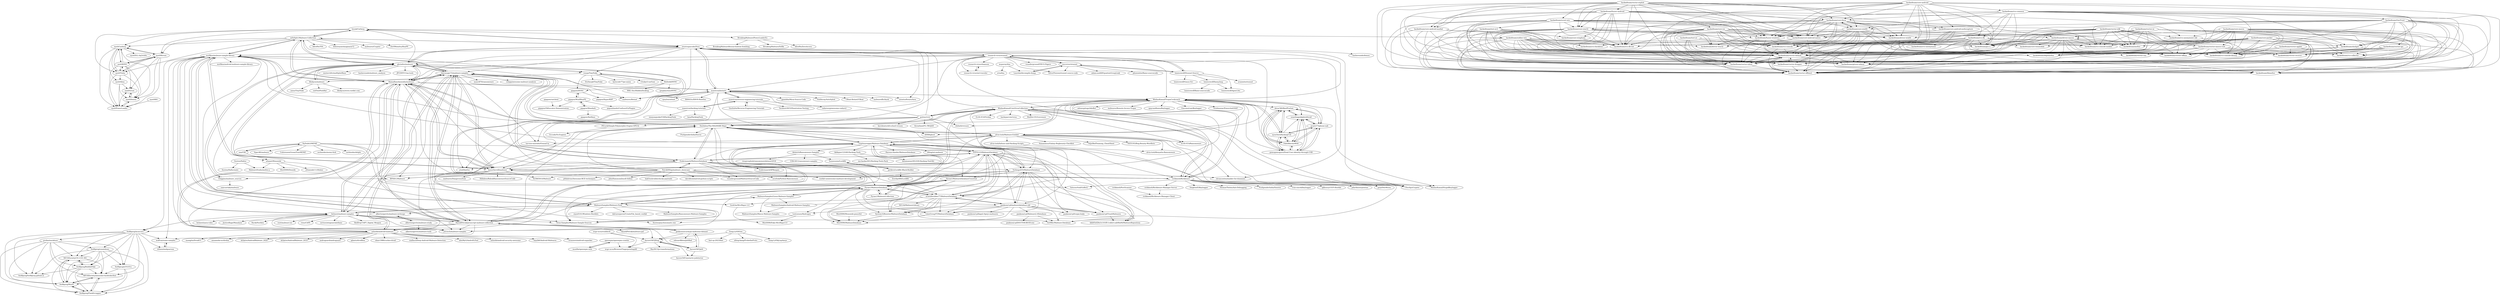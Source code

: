 digraph G {
"hryuk/Carberp" -> "BreakingMalware/PowerLoaderEx"
"hryuk/Carberp" -> "nyx0/Carberp"
"hryuk/Carberp" -> "nyx0/Rovnix"
"hryuk/Carberp" -> "hackedteam/soldier-win"
"hryuk/Carberp" -> "nyx0/Tinba"
"hryuk/Carberp" -> "m0n0ph1/Malware-Collection"
"hryuk/Carberp" -> "zeustrojancode/Zeus"
"micrictor/stuxnet" -> "research-virus/stuxnet"
"micrictor/stuxnet" -> "loneicewolf/Stuxnet-Source"
"micrictor/stuxnet" -> "SilverPoision/stuxnet-source-code"
"micrictor/stuxnet" -> "Laurelai/decompile-dump"
"micrictor/stuxnet" -> "phoenixlzx/flame-sourcecode"
"micrictor/stuxnet" -> "adamcaudill/EquationGroupLeak" ["e"=1]
"zeustrojancode/Zeus" -> "maestron/botnets"
"zeustrojancode/Zeus" -> "hryuk/Carberp"
"zeustrojancode/Zeus" -> "gbrindisi/malware"
"zeustrojancode/Zeus" -> "rossja/TinyNuke"
"zeustrojancode/Zeus" -> "MinhasKamal/TrojanCockroach"
"zeustrojancode/Zeus" -> "malwares/Botnet" ["e"=1]
"zeustrojancode/Zeus" -> "m0n0ph1/Malware-Collection"
"zeustrojancode/Zeus" -> "sweetsoftware/Ares" ["e"=1]
"zeustrojancode/Zeus" -> "research-virus/stuxnet"
"zeustrojancode/Zeus" -> "tarcisio-marinho/GonnaCry" ["e"=1]
"zeustrojancode/Zeus" -> "fabrimagic72/malware-samples"
"zeustrojancode/Zeus" -> "RamadhanAmizudin/malware"
"zeustrojancode/Zeus" -> "hasherezade/demos" ["e"=1]
"zeustrojancode/Zeus" -> "mstfknn/malware-sample-library"
"zeustrojancode/Zeus" -> "CSec0ps/Crypter" ["e"=1]
"maestron/botnets" -> "malwares/Botnet" ["e"=1]
"maestron/botnets" -> "sweetsoftware/Ares" ["e"=1]
"maestron/botnets" -> "UBoat-Botnet/UBoat" ["e"=1]
"maestron/botnets" -> "zeustrojancode/Zeus"
"maestron/botnets" -> "malwaredllc/byob" ["e"=1]
"maestron/botnets" -> "fabrimagic72/malware-samples"
"maestron/botnets" -> "maestron/reverse-engineering-tutorials"
"maestron/botnets" -> "epsylon/ufonet" ["e"=1]
"maestron/botnets" -> "AHXR/ghost" ["e"=1]
"maestron/botnets" -> "R00tS3c/DDOS-RootSec" ["e"=1]
"maestron/botnets" -> "ytisf/theZoo" ["e"=1]
"maestron/botnets" -> "SaturnsVoid/GoBot2" ["e"=1]
"maestron/botnets" -> "jgamblin/Mirai-Source-Code" ["e"=1]
"maestron/botnets" -> "MinhasKamal/TrojanCockroach"
"maestron/botnets" -> "NullArray/AutoSploit" ["e"=1]
"Endermanch/MalwareDatabase" -> "Da2dalus/The-MALWARE-Repo"
"Endermanch/MalwareDatabase" -> "NTFS123/MalwareDatabase"
"Endermanch/MalwareDatabase" -> "RamadhanAmizudin/malware"
"Endermanch/MalwareDatabase" -> "fabrimagic72/malware-samples"
"Endermanch/MalwareDatabase" -> "Endermanch/XPKeygen" ["e"=1]
"Endermanch/MalwareDatabase" -> "vxunderground/MalwareSourceCode" ["e"=1]
"Endermanch/MalwareDatabase" -> "RPISEC/Malware" ["e"=1]
"Endermanch/MalwareDatabase" -> "ytisf/theZoo" ["e"=1]
"Endermanch/MalwareDatabase" -> "PatrikH0lop/malware_showcase"
"Endermanch/MalwareDatabase" -> "ashishb/android-malware"
"Endermanch/MalwareDatabase" -> "kaiserfarrell/malware"
"Endermanch/MalwareDatabase" -> "acastillorobles77/MalwareDatabase"
"Endermanch/MalwareDatabase" -> "Pyran1/MalwareDatabase"
"Endermanch/MalwareDatabase" -> "cryptwareapps/Malware-Database"
"Endermanch/MalwareDatabase" -> "Vichingo455/MalwareDatabase"
"kaiserfarrell/malware" -> "gbrindisi/malware"
"kaiserfarrell/malware" -> "RamadhanAmizudin/malware"
"kaiserfarrell/malware" -> "MinhasKamal/CuteVirusCollection"
"kaiserfarrell/malware" -> "Chiggins/malware_sources"
"kaiserfarrell/malware" -> "623665910/Malware"
"kaiserfarrell/malware" -> "fabrimagic72/malware-samples"
"kaiserfarrell/malware" -> "NTFS123/MalwareDatabase"
"kaiserfarrell/malware" -> "malwares/DangerousZone" ["e"=1]
"kaiserfarrell/malware" -> "richkmeli/Richkware"
"kaiserfarrell/malware" -> "MinhasKamal/TrojanCockroach"
"kaiserfarrell/malware" -> "mstfknn/malware-sample-library"
"kaiserfarrell/malware" -> "ashishb/android-malware"
"kaiserfarrell/malware" -> "Da2dalus/The-MALWARE-Repo"
"kaiserfarrell/malware" -> "HynekPetrak/javascript-malware-collection"
"kaiserfarrell/malware" -> "Hildaboo/BabukRansomwareSourceCode" ["e"=1]
"NTFS123/MalwareDatabase" -> "acastillorobles77/MalwareDatabase"
"NTFS123/MalwareDatabase" -> "Vichingo455/MalwareDatabase"
"NTFS123/MalwareDatabase" -> "Pyran1/MalwareDatabase"
"NTFS123/MalwareDatabase" -> "System32Booster/MalwareDatabase"
"NTFS123/MalwareDatabase" -> "LimeGroupYT/MalwareDatabase"
"NTFS123/MalwareDatabase" -> "pankoza2-pl/malwaredatabase-old"
"NTFS123/MalwareDatabase" -> "Mist0090/MalwareDatabase"
"NTFS123/MalwareDatabase" -> "bbb93ef26e3c101ff11cdd21cab08a94/MalwareRepository"
"NTFS123/MalwareDatabase" -> "GetMbr/Malware-Database"
"NTFS123/MalwareDatabase" -> "cryptwareapps/Malware-Database"
"NTFS123/MalwareDatabase" -> "Endermanch/MalwareDatabase"
"NTFS123/MalwareDatabase" -> "pankoza2-pl/TrashMalwares"
"NTFS123/MalwareDatabase" -> "pankoza2-pl/trojan-leaks"
"NTFS123/MalwareDatabase" -> "LeoLezury/Hydrogen"
"msporny/dna" -> "orta/dna"
"msporny/dna" -> "Laurelai/decompile-dump"
"Laurelai/decompile-dump" -> "micrictor/stuxnet"
"guitmz/virii" -> "MinhasKamal/CuteVirusCollection"
"guitmz/virii" -> "rdebath/viruses"
"guitmz/virii" -> "kaiserfarrell/malware"
"guitmz/virii" -> "richkmeli/Richkware"
"guitmz/virii" -> "kurobeats/old-school-viruses"
"guitmz/virii" -> "maestron/botnets"
"guitmz/virii" -> "zeustrojancode/Zeus"
"guitmz/virii" -> "threatland/TL-TROJAN" ["e"=1]
"guitmz/virii" -> "MinhasKamal/TrojanCockroach"
"guitmz/virii" -> "PELock/Simple-Polymorphic-Engine-SPE32"
"guitmz/virii" -> "Da2dalus/The-MALWARE-Repo"
"maestron/hacking-tutorials" -> "maestron/reverse-engineering-tutorials"
"maestron/hacking-tutorials" -> "xiaoyanguoke/CIAHackingTools" ["e"=1]
"maestron/hacking-tutorials" -> "laxa/HackingTools" ["e"=1]
"maestron/hacking-tutorials" -> "maestron/botnets"
"InQuest/malware-samples" -> "fabrimagic72/malware-samples"
"InQuest/malware-samples" -> "mstfknn/malware-sample-library"
"InQuest/malware-samples" -> "jstrosch/malware-samples" ["e"=1]
"InQuest/malware-samples" -> "MalwareSamples/Malware-Feed"
"InQuest/malware-samples" -> "HynekPetrak/javascript-malware-collection"
"InQuest/malware-samples" -> "RamadhanAmizudin/malware"
"InQuest/malware-samples" -> "InQuest/yara-rules" ["e"=1]
"InQuest/malware-samples" -> "JusticeRage/Manalyze" ["e"=1]
"InQuest/malware-samples" -> "0x48piraj/incarcero"
"InQuest/malware-samples" -> "Rurik/Noriben" ["e"=1]
"InQuest/malware-samples" -> "eset/malware-ioc" ["e"=1]
"InQuest/malware-samples" -> "ctxis/CAPE" ["e"=1]
"InQuest/malware-samples" -> "certsocietegenerale/fame" ["e"=1]
"InQuest/malware-samples" -> "Virus-Samples/Malware-Sample-Sources" ["e"=1]
"InQuest/malware-samples" -> "RedDrip7/APT_Digital_Weapon" ["e"=1]
"mstfknn/malware-sample-library" -> "InQuest/malware-samples"
"mstfknn/malware-sample-library" -> "fabrimagic72/malware-samples"
"mstfknn/malware-sample-library" -> "HynekPetrak/javascript-malware-collection"
"mstfknn/malware-sample-library" -> "RamadhanAmizudin/malware"
"mstfknn/malware-sample-library" -> "jstrosch/malware-samples" ["e"=1]
"mstfknn/malware-sample-library" -> "Virus-Samples/Malware-Sample-Sources" ["e"=1]
"mstfknn/malware-sample-library" -> "0x48piraj/incarcero"
"mstfknn/malware-sample-library" -> "wolfvan/some-samples"
"mstfknn/malware-sample-library" -> "MalwareSamples/Malware-Feed"
"mstfknn/malware-sample-library" -> "mstfknn/android-malware-sample-library"
"mstfknn/malware-sample-library" -> "Da2dalus/The-MALWARE-Repo"
"mstfknn/malware-sample-library" -> "kaiserfarrell/malware"
"mstfknn/malware-sample-library" -> "gbrindisi/malware"
"mstfknn/malware-sample-library" -> "albertzsigovits/malware-writeups"
"mstfknn/malware-sample-library" -> "m0n0ph1/Malware-Collection"
"acastillorobles77/MalwareDatabase" -> "NTFS123/MalwareDatabase"
"acastillorobles77/MalwareDatabase" -> "LimeGroupYT/MalwareDatabase"
"acastillorobles77/MalwareDatabase" -> "System32Booster/MalwareDatabase"
"acastillorobles77/MalwareDatabase" -> "Pyran1/MalwareDatabase"
"acastillorobles77/MalwareDatabase" -> "pankoza2-pl/malwaredatabase-old"
"acastillorobles77/MalwareDatabase" -> "Vichingo455/MalwareDatabase"
"acastillorobles77/MalwareDatabase" -> "Mist0090/MalwareDatabase"
"acastillorobles77/MalwareDatabase" -> "pankoza2-pl/TrashMalwares"
"acastillorobles77/MalwareDatabase" -> "GetMbr/Malware-Database"
"acastillorobles77/MalwareDatabase" -> "Gork3m/MrsMajor-3.0"
"acastillorobles77/MalwareDatabase" -> "NEUAI/MalwareLibrary"
"maestron/reverse-engineering-tutorials" -> "maestron/hacking-tutorials"
"maestron/reverse-engineering-tutorials" -> "GeoSn0w/Reverse-Engineering-Tutorials"
"maestron/reverse-engineering-tutorials" -> "maestron/botnets"
"maestron/reverse-engineering-tutorials" -> "Techlord-RCE/Penetration-Testing" ["e"=1]
"maestron/reverse-engineering-tutorials" -> "radareorg/awesome-radare2" ["e"=1]
"albertzsigovits/malware-writeups" -> "albertzsigovits/malware-study"
"gigajew/ratclient" -> "gigajew/Obfuscator-Demonstration"
"gigajew/WinXRunPE" -> "gigajew/Mandark"
"gigajew/WinXRunPE" -> "pigeonhands/ConfuserExPlugins" ["e"=1]
"gigajew/WinXRunPE" -> "gigajew/HVNC"
"gigajew/WinXRunPE" -> "gigajew/Obfuscator-Demonstration"
"MFOSSociety/CS-1101-MU" -> "0x48piraj/BubblePoke"
"MFOSSociety/CS-1101-MU" -> "MFOSSociety/awesome-hacktoberfest"
"MFOSSociety/CS-1101-MU" -> "0x48piraj/MusFi"
"MFOSSociety/CS-1101-MU" -> "0x48piraj/FlaskScrapper"
"abrar360/BeefPurloin" -> "seanthegeek/phishforall"
"abrar360/BeefPurloin" -> "gomugomuguru/Steal-User-identity-through-USB"
"abrar360/BeefPurloin" -> "FabioBaroni/WAS"
"abrar360/BeefPurloin" -> "grant273/phone-nab"
"abrar360/BeefPurloin" -> "xyse/AutoHackingUsb"
"gomugomuguru/Steal-User-identity-through-USB" -> "seanthegeek/phishforall"
"gomugomuguru/Steal-User-identity-through-USB" -> "FabioBaroni/WAS"
"gomugomuguru/Steal-User-identity-through-USB" -> "abrar360/BeefPurloin"
"gomugomuguru/Steal-User-identity-through-USB" -> "grant273/phone-nab"
"gomugomuguru/Steal-User-identity-through-USB" -> "xyse/AutoHackingUsb"
"0x48piraj/BubblePoke" -> "MFOSSociety/CS-1101-MU"
"0x48piraj/BubblePoke" -> "MFOSSociety/awesome-hacktoberfest"
"0x48piraj/BubblePoke" -> "0x48piraj/MusFi"
"0x48piraj/BubblePoke" -> "0x48piraj/FlaskScrapper"
"0x48piraj/BubblePoke" -> "0x48piraj/0x48piraj.github.io"
"albertzsigovits/malware-study" -> "albertzsigovits/malware-writeups"
"albertzsigovits/malware-study" -> "albertzsigovits/malware-tools"
"gigajew/Mandark" -> "gigajew/WinXRunPE"
"gigajew/Mandark" -> "gigajew/RatBase"
"drbeni/malquarium" -> "wolfvan/some-samples"
"0x48piraj/countdown" -> "MFOSSociety/awesome-hacktoberfest"
"0x48piraj/countdown" -> "0x48piraj/MusFi"
"0x48piraj/countdown" -> "0x48piraj/FlaskScrapper"
"0x48piraj/countdown" -> "MFOSSociety/CS-1101-MU"
"0x48piraj/countdown" -> "0x48piraj/BubblePoke"
"0x48piraj/countdown" -> "0x48piraj/LFS101x"
"0x48piraj/countdown" -> "0x48piraj/0x48piraj.github.io"
"openwpm/openwpm-crawler" -> "mozilla/openwpm-utils"
"openwpm/openwpm-crawler" -> "wspr-ncsu/BrowserFingerprintingAD"
"0x48piraj/MusFi" -> "MFOSSociety/awesome-hacktoberfest"
"0x48piraj/MusFi" -> "0x48piraj/FlaskScrapper"
"0x48piraj/MusFi" -> "MFOSSociety/CS-1101-MU"
"profanitas/abuse" -> "MFOSSociety/CS-1101-MU"
"profanitas/abuse" -> "0x48piraj/BubblePoke"
"profanitas/abuse" -> "MFOSSociety/awesome-hacktoberfest"
"profanitas/abuse" -> "0x48piraj/MusFi"
"profanitas/abuse" -> "0x48piraj/FlaskScrapper"
"profanitas/abuse" -> "0x48piraj/0x48piraj.github.io"
"profanitas/abuse" -> "0x48piraj/LFS101x"
"profanitas/abuse" -> "0x48piraj/countdown"
"mozilla/openwpm-utils" -> "openwpm/openwpm-crawler"
"0x48piraj/LFS101x" -> "MFOSSociety/awesome-hacktoberfest"
"0x48piraj/LFS101x" -> "0x48piraj/MusFi"
"0x48piraj/LFS101x" -> "0x48piraj/FlaskScrapper"
"MFOSSociety/awesome-hacktoberfest" -> "0x48piraj/MusFi"
"MFOSSociety/awesome-hacktoberfest" -> "0x48piraj/FlaskScrapper"
"0x48piraj/FlaskScrapper" -> "MFOSSociety/awesome-hacktoberfest"
"0x48piraj/FlaskScrapper" -> "0x48piraj/MusFi"
"Da2dalus/The-MALWARE-Repo" -> "fabrimagic72/malware-samples"
"Da2dalus/The-MALWARE-Repo" -> "Endermanch/MalwareDatabase"
"Da2dalus/The-MALWARE-Repo" -> "alvin-tosh/Malware-Exhibit"
"Da2dalus/The-MALWARE-Repo" -> "Virus-Samples/Malware-Sample-Sources" ["e"=1]
"Da2dalus/The-MALWARE-Repo" -> "RamadhanAmizudin/malware"
"Da2dalus/The-MALWARE-Repo" -> "CSec0ps/Crypter" ["e"=1]
"Da2dalus/The-MALWARE-Repo" -> "MinhasKamal/CuteVirusCollection"
"Da2dalus/The-MALWARE-Repo" -> "cryptwareapps/Malware-Database"
"Da2dalus/The-MALWARE-Repo" -> "AHXR/ghost" ["e"=1]
"Da2dalus/The-MALWARE-Repo" -> "NTFS123/MalwareDatabase"
"Da2dalus/The-MALWARE-Repo" -> "MinhasKamal/TrojanCockroach"
"Da2dalus/The-MALWARE-Repo" -> "jstrosch/malware-samples" ["e"=1]
"Da2dalus/The-MALWARE-Repo" -> "PushpenderIndia/thorse" ["e"=1]
"Da2dalus/The-MALWARE-Repo" -> "ncorbuk/Python-Ransomware" ["e"=1]
"Da2dalus/The-MALWARE-Repo" -> "InQuest/malware-samples"
"onx/CIH" -> "NyDubh3/MEMZ"
"onx/CIH" -> "whypet/Monoxide"
"Aurore54F/JStap" -> "Aurore54F/JaSt"
"Aurore54F/JStap" -> "wspr-ncsu/BrowserFingerprintingAD"
"Aurore54F/JStap" -> "MarM15/js-transformations"
"Aurore54F/JStap" -> "Aurore54F/syntactic-jsdetector"
"PatrikH0lop/malware_showcase" -> "Endermanch/MalwareDatabase"
"PatrikH0lop/malware_showcase" -> "ncorbuk/Python-Ransomware" ["e"=1]
"PatrikH0lop/malware_showcase" -> "RamadhanAmizudin/malware"
"PatrikH0lop/malware_showcase" -> "fabrimagic72/malware-samples"
"PatrikH0lop/malware_showcase" -> "Da2dalus/The-MALWARE-Repo"
"PatrikH0lop/malware_showcase" -> "rootkit-io/awesome-malware-development" ["e"=1]
"PatrikH0lop/malware_showcase" -> "alvin-tosh/Malware-Exhibit"
"PatrikH0lop/malware_showcase" -> "vxunderground/MalwareSourceCode" ["e"=1]
"PatrikH0lop/malware_showcase" -> "davidbombal/red-python-scripts" ["e"=1]
"PatrikH0lop/malware_showcase" -> "623665910/Malware"
"PatrikH0lop/malware_showcase" -> "chvancooten/maldev-for-dummies" ["e"=1]
"PatrikH0lop/malware_showcase" -> "p0dalirius/Awesome-RCE-techniques" ["e"=1]
"PatrikH0lop/malware_showcase" -> "JohnHammond/msdt-follina" ["e"=1]
"PatrikH0lop/malware_showcase" -> "hak5/usbrubberducky-payloads" ["e"=1]
"PatrikH0lop/malware_showcase" -> "RPISEC/Malware" ["e"=1]
"gigajew/HVNC" -> "gigajew/WinXRunPE"
"gigajew/HVNC" -> "gigajew/HyperRDP"
"Gork3m/MrsMajor-3.0" -> "Mist0090/Fake-MrsMajor3.0"
"PELock/Simple-Polymorphic-Engine-SPE32" -> "fcccode/Vx-Engines"
"LimeGroupYT/MalwareDatabase" -> "Mist0090/MalwareDatabase"
"wspr-ncsu/visiblev8" -> "wspr-ncsu/BrowserFingerprintingAD"
"wspr-ncsu/visiblev8" -> "Aurore54F/JStap"
"research-virus/stuxnet" -> "micrictor/stuxnet"
"research-virus/stuxnet" -> "loneicewolf/Stuxnet-Source"
"research-virus/stuxnet" -> "zeustrojancode/Zeus"
"research-virus/stuxnet" -> "SilverPoision/stuxnet-source-code"
"research-virus/stuxnet" -> "MinhasKamal/TrojanCockroach"
"research-virus/stuxnet" -> "research-virus/shamoon"
"research-virus/stuxnet" -> "research-virus/net-traveler"
"research-virus/stuxnet" -> "Da2dalus/The-MALWARE-Repo"
"research-virus/stuxnet" -> "vxunderground/VXUG-Papers" ["e"=1]
"research-virus/stuxnet" -> "richkmeli/Richkware"
"research-virus/stuxnet" -> "gbrindisi/malware"
"research-virus/stuxnet" -> "chvancooten/maldev-for-dummies" ["e"=1]
"research-virus/stuxnet" -> "alvin-tosh/Malware-Exhibit"
"research-virus/stuxnet" -> "maestron/botnets"
"research-virus/stuxnet" -> "RamadhanAmizudin/malware"
"hackedteam/core-android" -> "hackedteam/core-android-native"
"hackedteam/core-android" -> "hackedteam/core-linux"
"hackedteam/core-android" -> "hackedteam/fuzzer-windows"
"hackedteam/core-android" -> "hackedteam/core-android-market"
"hackedteam/core-android" -> "hackedteam/vector-default"
"hackedteam/core-android" -> "hackedteam/rcs-common"
"hackedteam/core-android" -> "hackedteam/core-win32"
"hackedteam/core-android" -> "hackedteam/vector-offline2"
"hackedteam/core-android" -> "hackedteam/core-android-audiocapture"
"hackedteam/core-android" -> "hackedteam/vector-silent"
"hackedteam/core-android" -> "hackedteam/driver-win32"
"hackedteam/core-android" -> "hackedteam/rcs-console"
"hackedteam/core-android" -> "hackedteam/shshget"
"hackedteam/core-android" -> "hackedteam/driver-win64"
"hackedteam/core-android" -> "hackedteam/gitosis-admin"
"MalwareSamples/Malware-Feed" -> "Virus-Samples/Malware-Sample-Sources" ["e"=1]
"MalwareSamples/Malware-Feed" -> "MalwareSamples/Linux-Malware-Samples"
"MalwareSamples/Malware-Feed" -> "dalvarezperez/CreateFile_based_rootkit"
"MalwareSamples/Malware-Feed" -> "InQuest/malware-samples"
"MalwareSamples/Malware-Feed" -> "Pyran1/MalwareDatabase"
"MalwareSamples/Malware-Feed" -> "MalwareSamples/Ransomware-Malware-Samples"
"MalwareSamples/Malware-Feed" -> "jstrosch/malware-samples" ["e"=1]
"MalwareSamples/Malware-Feed" -> "albertzsigovits/malware-writeups"
"MalwareSamples/Malware-Feed" -> "ciyze0101/Windows-Rootkits" ["e"=1]
"MalwareSamples/Malware-Feed" -> "fabrimagic72/malware-samples"
"MalwareSamples/Malware-Feed" -> "mstfknn/malware-sample-library"
"xyse/AutoHackingUsb" -> "abrar360/BeefPurloin"
"xyse/AutoHackingUsb" -> "gomugomuguru/Steal-User-identity-through-USB"
"xyse/AutoHackingUsb" -> "grant273/phone-nab"
"xyse/AutoHackingUsb" -> "FabioBaroni/WAS"
"xyse/AutoHackingUsb" -> "seanthegeek/phishforall"
"xyse/AutoHackingUsb" -> "MinhasKamal/TrojanCockroach"
"loneicewolf/Stuxnet-Source" -> "loneicewolf/fanny.bmp"
"loneicewolf/Stuxnet-Source" -> "loneicewolf/Agent.btz"
"loneicewolf/Stuxnet-Source" -> "uraninite/stuxnet"
"loneicewolf/Stuxnet-Source" -> "loneicewolf/Gauss-Src"
"loneicewolf/Stuxnet-Source" -> "micrictor/stuxnet"
"loneicewolf/Stuxnet-Source" -> "research-virus/stuxnet"
"Chiggins/malware_sources" -> "gbrindisi/malware"
"Chiggins/malware_sources" -> "samvartaka/malware"
"pankoza2-pl/malwaredatabase-old" -> "System32Booster/MalwareDatabase"
"pankoza2-pl/malwaredatabase-old" -> "LimeGroupYT/MalwareDatabase"
"pankoza2-pl/malwaredatabase-old" -> "pankoza2-pl/TrashMalwares"
"pankoza2-pl/malwaredatabase-old" -> "acastillorobles77/MalwareDatabase"
"pankoza2-pl/malwaredatabase-old" -> "GetMbr/Malware-Database"
"pankoza2-pl/malwaredatabase-old" -> "pankoza2-pl/trojan-leaks"
"pankoza2-pl/malwaredatabase-old" -> "Mist0090/MalwareDatabase"
"pankoza2-pl/malwaredatabase-old" -> "Vichingo455/MalwareDatabase"
"pankoza2-pl/malwaredatabase-old" -> "pankoza2-pl/Malware2.0Database"
"pankoza2-pl/malwaredatabase-old" -> "pankoza2-pl/kapi2.0peys-malwares"
"pankoza2-pl/malwaredatabase-old" -> "LeoLezury/Hydrogen"
"Vichingo455/MalwareDatabase" -> "acastillorobles77/MalwareDatabase"
"Vichingo455/MalwareDatabase" -> "NTFS123/MalwareDatabase"
"Vichingo455/MalwareDatabase" -> "pankoza2-pl/malwaredatabase-old"
"Vichingo455/MalwareDatabase" -> "LimeGroupYT/MalwareDatabase"
"Vichingo455/MalwareDatabase" -> "pankoza2-pl/TrashMalwares"
"Vichingo455/MalwareDatabase" -> "Pyran1/MalwareDatabase"
"Vichingo455/MalwareDatabase" -> "cryptwareapps/Malware-Database"
"Vichingo455/MalwareDatabase" -> "bbb93ef26e3c101ff11cdd21cab08a94/MalwareRepository"
"Vichingo455/MalwareDatabase" -> "System32Booster/MalwareDatabase"
"Vichingo455/MalwareDatabase" -> "GetMbr/Malware-Database"
"Vichingo455/MalwareDatabase" -> "Pyran1/MalwareDatabaseUnsorted"
"hackedteam/vector-exploit" -> "hackedteam/scout-win"
"hackedteam/vector-exploit" -> "hackedteam/core-linux"
"hackedteam/vector-exploit" -> "hackedteam/rcs-db-ext"
"hackedteam/vector-exploit" -> "hackedteam/core-android-market"
"hackedteam/vector-exploit" -> "hackedteam/fuzzer-windows"
"hackedteam/vector-exploit" -> "hackedteam/vector-offline2"
"hackedteam/vector-exploit" -> "hackedteam/fuzzer-android"
"hackedteam/vector-exploit" -> "hackedteam/core-android-native"
"hackedteam/vector-exploit" -> "hackedteam/vector-default"
"hackedteam/vector-exploit" -> "hackedteam/vector-dropper"
"hackedteam/vector-exploit" -> "hackedteam/vector-silent"
"hackedteam/vector-exploit" -> "hackedteam/rcs-db"
"hackedteam/vector-exploit" -> "hackedteam/core-win32"
"hackedteam/vector-exploit" -> "hackedteam/core-ios"
"hackedteam/vector-exploit" -> "hackedteam/core-win64"
"Pyran1/MalwareDatabase" -> "Pyran1/MalwareDatabaseUnsorted"
"Pyran1/MalwareDatabase" -> "Pyran1/MalwareCollection"
"Pyran1/MalwareDatabase" -> "acastillorobles77/MalwareDatabase"
"Pyran1/MalwareDatabase" -> "System32Booster/MalwareDatabase"
"Pyran1/MalwareDatabase" -> "cryptwareapps/Malware-Database"
"Pyran1/MalwareDatabase" -> "NTFS123/MalwareDatabase"
"Pyran1/MalwareDatabase" -> "Vichingo455/MalwareDatabase"
"Pyran1/MalwareDatabase" -> "LimeGroupYT/MalwareDatabase"
"Pyran1/MalwareDatabase" -> "Mist0090/MalwareDatabase"
"Pyran1/MalwareDatabase" -> "pankoza2-pl/malwaredatabase-old"
"Pyran1/MalwareDatabase" -> "Virus-Samples/Malware-Sample-Sources" ["e"=1]
"Pyran1/MalwareDatabase" -> "MalwareSamples/Linux-Malware-Samples"
"Pyran1/MalwareDatabase" -> "MalwareSamples/Malware-Feed"
"MalwareSamples/Linux-Malware-Samples" -> "MalwareSamples/Android-Malware-Samples"
"MalwareSamples/Linux-Malware-Samples" -> "MalwareSamples/Malware-Feed"
"MalwareSamples/Linux-Malware-Samples" -> "Pyran1/MalwareDatabase"
"MalwareSamples/Linux-Malware-Samples" -> "MalwareSamples/Macos-Malware-Samples"
"kh4sh3i/Ransomware-Samples" -> "Tennessene/LockBit"
"kh4sh3i/Ransomware-Samples" -> "UIM-SEC/ransomware-samples"
"kh4sh3i/Ransomware-Samples" -> "rissgrouphub/ransomwaredataset2016"
"nyx0/RIG" -> "nyx0/PowerLoader"
"nyx0/PowerLoader" -> "nyx0/Dexter"
"nyx0/PowerLoader" -> "nyx0/Grum"
"hackedteam/fuzzer-android" -> "hackedteam/fuzzer-windows"
"hackedteam/fuzzer-android" -> "hackedteam/rcs-db-ext"
"hackedteam/fuzzer-android" -> "hackedteam/core-android-market"
"hackedteam/fuzzer-android" -> "hackedteam/core-android-native"
"hackedteam/fuzzer-android" -> "hackedteam/vector-default"
"hackedteam/fuzzer-android" -> "hackedteam/core-win64"
"hackedteam/fuzzer-android" -> "hackedteam/gitosis-admin"
"hackedteam/fuzzer-android" -> "hackedteam/core-winphone"
"hackedteam/fuzzer-android" -> "hackedteam/core-win32"
"hackedteam/fuzzer-android" -> "hackedteam/vector-offline2"
"hackedteam/fuzzer-android" -> "hackedteam/core-linux"
"hackedteam/fuzzer-android" -> "hackedteam/core-android-audiocapture"
"hackedteam/fuzzer-android" -> "hackedteam/vector-dropper"
"hackedteam/fuzzer-android" -> "hackedteam/rcs-anonymizer-old"
"hackedteam/fuzzer-android" -> "hackedteam/vector-silent"
"hackedteam/rcs-common" -> "hackedteam/core-linux"
"hackedteam/rcs-common" -> "hackedteam/core-win64"
"hackedteam/rcs-common" -> "hackedteam/vector-offline2"
"hackedteam/rcs-common" -> "hackedteam/vector-default"
"hackedteam/rcs-common" -> "hackedteam/vector-silent"
"hackedteam/rcs-common" -> "hackedteam/rcs-db"
"hackedteam/rcs-common" -> "hackedteam/fuzzer-windows"
"hackedteam/rcs-common" -> "hackedteam/core-android-native"
"hackedteam/rcs-common" -> "hackedteam/vector-dropper"
"hackedteam/rcs-common" -> "hackedteam/poc-x"
"hackedteam/rcs-common" -> "hackedteam/rcs-console"
"hackedteam/rcs-common" -> "hackedteam/GeoTrust"
"hackedteam/rcs-common" -> "hackedteam/shshget"
"hackedteam/rcs-common" -> "hackedteam/vector-offline"
"hackedteam/rcs-common" -> "hackedteam/rcs-console-library"
"nyx0/Tinba" -> "nyx0/Carberp"
"nyx0/Tinba" -> "nyx0/KINS"
"nyx0/Tinba" -> "nyx0/Dexter"
"nyx0/Tinba" -> "nyx0/Alina"
"nyx0/Tinba" -> "nyx0/Rovnix"
"nyx0/Tinba" -> "nyx0/PowerLoader"
"hackedteam/test-av" -> "hackedteam/vector-silent"
"hackedteam/test-av" -> "hackedteam/vector-offline2"
"hackedteam/test-av" -> "hackedteam/gitosis-admin"
"hackedteam/test-av" -> "hackedteam/vector-default"
"hackedteam/test-av" -> "hackedteam/poc-x"
"hackedteam/test-av" -> "hackedteam/rcs-console"
"hackedteam/test-av2" -> "hackedteam/rcs-db-ext"
"hackedteam/test-av2" -> "hackedteam/gitosis-admin"
"hackedteam/test-av2" -> "hackedteam/vector-offline2"
"hackedteam/test-av2" -> "hackedteam/libpemelter"
"hackedteam/test-av2" -> "hackedteam/vector-offline"
"hackedteam/test-av2" -> "hackedteam/vector-default"
"hackedteam/test-av2" -> "hackedteam/rcs-console-library"
"hackedteam/test-av2" -> "hackedteam/vector-dropper"
"hackedteam/test-av2" -> "hackedteam/vector-silent"
"hackedteam/test-av2" -> "hackedteam/core-winphone"
"hackedteam/core-ios" -> "hackedteam/rcs-db-ext"
"hackedteam/core-ios" -> "hackedteam/vector-offline2"
"hackedteam/core-ios" -> "hackedteam/fuzzer-windows"
"hackedteam/core-ios" -> "hackedteam/driver-win64"
"hackedteam/core-ios" -> "hackedteam/vector-offline"
"hackedteam/core-ios" -> "hackedteam/vector-default"
"hackedteam/core-ios" -> "hackedteam/driver-macos"
"hackedteam/core-ios" -> "hackedteam/core-android-native"
"hackedteam/core-ios" -> "hackedteam/rcs-console-library"
"hackedteam/core-ios" -> "hackedteam/vector-dropper"
"hackedteam/core-ios" -> "hackedteam/gitosis-admin"
"hackedteam/core-ios" -> "hackedteam/vector-silent"
"hackedteam/core-ios" -> "hackedteam/poc-x"
"hackedteam/core-ios" -> "hackedteam/libmelter"
"hackedteam/core-ios" -> "hackedteam/melter"
"hackedteam/vector-edk" -> "hackedteam/vector-default"
"hackedteam/vector-edk" -> "hackedteam/vector-dropper"
"hackedteam/vector-edk" -> "hackedteam/rcs-db-ext"
"hackedteam/vector-edk" -> "hackedteam/gitosis-admin"
"hackedteam/vector-edk" -> "hackedteam/vector-offline2"
"hackedteam/vector-edk" -> "hackedteam/vector-silent"
"hackedteam/vector-edk" -> "hackedteam/poc-x"
"hackedteam/vector-edk" -> "hackedteam/vector-offline"
"hackedteam/vector-edk" -> "hackedteam/shshget"
"hackedteam/vector-edk" -> "hackedteam/rcs-console-library"
"hackedteam/vector-edk" -> "hackedteam/libmelter"
"hackedteam/vector-edk" -> "hackedteam/melter"
"hackedteam/vector-edk" -> "hackedteam/rcs-console-mobile"
"hackedteam/vector-edk" -> "hackedteam/fuzzer-windows"
"hackedteam/vector-edk" -> "hackedteam/rcs-anonymizer-old"
"MalwareSamples/Android-Malware-Samples" -> "MalwareSamples/Macos-Malware-Samples"
"MalwareSamples/Android-Malware-Samples" -> "Pyran1/MalwareDatabaseUnsorted"
"hackedteam/shshget" -> "hackedteam/vector-offline"
"hackedteam/shshget" -> "hackedteam/rcs-console-library"
"hackedteam/shshget" -> "hackedteam/gitosis-admin"
"hackedteam/rcs-db" -> "hackedteam/rcs-db-ext"
"hackedteam/rcs-db" -> "hackedteam/rcs-console-mobile"
"hackedteam/rcs-db" -> "hackedteam/vector-offline2"
"hackedteam/rcs-db" -> "hackedteam/vector-default"
"hackedteam/rcs-db" -> "hackedteam/vector-offline"
"hackedteam/rcs-db" -> "hackedteam/vector-dropper"
"hackedteam/rcs-db" -> "hackedteam/vector-silent"
"hackedteam/rcs-db" -> "hackedteam/rcs-console-library"
"hackedteam/rcs-db" -> "hackedteam/gitosis-admin"
"hackedteam/rcs-db" -> "hackedteam/poc-x"
"hackedteam/rcs-db" -> "hackedteam/libmelter"
"hackedteam/rcs-db" -> "hackedteam/melter"
"hackedteam/rcs-db" -> "hackedteam/shshget"
"hackedteam/rcs-db" -> "hackedteam/rcs-backdoor"
"hackedteam/rcs-db" -> "hackedteam/rcs-anonymizer"
"nyx0/Carberp" -> "nyx0/Tinba"
"nyx0/Carberp" -> "nyx0/KINS"
"nyx0/Carberp" -> "nyx0/Dexter"
"nyx0/Carberp" -> "nyx0/Alina"
"nyx0/Carberp" -> "nyx0/Rovnix"
"nyx0/Carberp" -> "nyx0/DLL-Inj3cti0n"
"nyx0/Carberp" -> "nyx0/PowerLoader"
"hackedteam/soldier-win" -> "hackedteam/vector-default"
"hackedteam/soldier-win" -> "hackedteam/libpemelter"
"hackedteam/soldier-win" -> "hackedteam/vector-offline"
"hackedteam/soldier-win" -> "hackedteam/rcs-collector"
"hackedteam/soldier-win" -> "hackedteam/vector-dropper"
"hackedteam/soldier-win" -> "hackedteam/vector-recover"
"hackedteam/soldier-win" -> "hackedteam/rcs-console-library"
"hackedteam/soldier-win" -> "hackedteam/gitosis-admin"
"hackedteam/soldier-win" -> "hackedteam/driver-win32"
"hackedteam/soldier-win" -> "hackedteam/libmelter"
"hackedteam/soldier-win" -> "hackedteam/melter"
"hackedteam/soldier-win" -> "hackedteam/rcs-console-mobile"
"hackedteam/soldier-win" -> "hackedteam/vector-rmi"
"hackedteam/soldier-win" -> "hackedteam/rcs-backdoor"
"hackedteam/soldier-win" -> "hackedteam/vector-offline2"
"hackedteam/GeoTrust" -> "hackedteam/vector-default"
"hackedteam/GeoTrust" -> "hackedteam/vector-offline2"
"hackedteam/GeoTrust" -> "hackedteam/vector-ipa"
"hackedteam/GeoTrust" -> "hackedteam/vector-silent"
"hackedteam/GeoTrust" -> "hackedteam/poc-x"
"hackedteam/GeoTrust" -> "hackedteam/vector-offline"
"hackedteam/GeoTrust" -> "hackedteam/rcs-collector"
"hackedteam/GeoTrust" -> "hackedteam/shshget"
"hackedteam/GeoTrust" -> "hackedteam/vector-recover"
"hackedteam/GeoTrust" -> "hackedteam/rcs-console-library"
"hackedteam/GeoTrust" -> "hackedteam/gitosis-admin"
"hackedteam/GeoTrust" -> "hackedteam/libmelter"
"hackedteam/GeoTrust" -> "hackedteam/melter"
"hackedteam/GeoTrust" -> "hackedteam/rcs-console-mobile"
"hackedteam/GeoTrust" -> "hackedteam/core-win64"
"hackedteam/core-android-market" -> "hackedteam/rcs-db-ext"
"hackedteam/core-android-market" -> "hackedteam/vector-offline2"
"hackedteam/core-android-market" -> "hackedteam/vector-default"
"hackedteam/core-android-market" -> "hackedteam/vector-dropper"
"hackedteam/core-android-market" -> "hackedteam/vector-silent"
"hackedteam/core-android-market" -> "hackedteam/core-android-native"
"hackedteam/core-winphone" -> "hackedteam/rcs-db-ext"
"hackedteam/vector-ni" -> "hackedteam/rcs-db-ext"
"hackedteam/vector-ni" -> "hackedteam/core-android-native"
"hackedteam/vector-ni" -> "hackedteam/vector-offline2"
"hackedteam/vector-ni" -> "hackedteam/vector-default"
"hackedteam/vector-ni" -> "hackedteam/vector-dropper"
"hackedteam/vector-ni" -> "hackedteam/vector-silent"
"hackedteam/vector-ni" -> "hackedteam/vector-offline"
"hackedteam/vector-ni" -> "hackedteam/poc-x"
"hackedteam/vector-ni" -> "hackedteam/rcs-console-library"
"hackedteam/vector-ni" -> "hackedteam/gitosis-admin"
"hackedteam/vector-ni" -> "hackedteam/libmelter"
"hackedteam/vector-ni" -> "hackedteam/melter"
"hackedteam/vector-ni" -> "hackedteam/rcs-console-mobile"
"hackedteam/vector-ni" -> "hackedteam/driver-win64"
"hackedteam/vector-ni" -> "hackedteam/driver-macos"
"nyx0/Rovnix" -> "nyx0/KINS"
"nyx0/Rovnix" -> "nyx0/Grum"
"nyx0/Rovnix" -> "nyx0/Tinba"
"nyx0/Rovnix" -> "nyx0/Dexter"
"nyx0/Rovnix" -> "nyx0/Carberp"
"nyx0/Rovnix" -> "nyx0/PowerLoader"
"hackedteam/poc-x" -> "hackedteam/vector-offline2"
"hackedteam/core-packer" -> "hackedteam/libmelter"
"hackedteam/core-packer" -> "hackedteam/vector-offline2"
"hackedteam/core-packer" -> "hackedteam/libpemelter"
"hackedteam/core-packer" -> "hackedteam/vector-offline"
"hackedteam/core-packer" -> "hackedteam/vector-default"
"hackedteam/core-packer" -> "hackedteam/rcs-console-library"
"hackedteam/core-packer" -> "hackedteam/vector-dropper"
"hackedteam/core-packer" -> "hackedteam/vector-silent"
"hackedteam/core-packer" -> "hackedteam/melter"
"hackedteam/core-packer" -> "hackedteam/rcs-console-mobile"
"hackedteam/core-packer" -> "hackedteam/poc-x"
"hackedteam/core-packer" -> "hackedteam/rcs-collector"
"hackedteam/core-win64" -> "hackedteam/driver-win64"
"hackedteam/core-win64" -> "hackedteam/core-android-native"
"hackedteam/core-win64" -> "hackedteam/fuzzer-windows"
"hackedteam/core-win64" -> "hackedteam/vector-offline2"
"hackedteam/core-win64" -> "hackedteam/vector-default"
"hackedteam/core-win64" -> "hackedteam/vector-silent"
"hackedteam/core-win64" -> "hackedteam/rcs-console"
"hackedteam/core-win64" -> "hackedteam/core-linux"
"hackedteam/core-win64" -> "hackedteam/vector-offline"
"hackedteam/core-win64" -> "hackedteam/vector-dropper"
"hackedteam/core-win64" -> "hackedteam/rcs-db-ext"
"hackedteam/core-win64" -> "hackedteam/rcs-console-library"
"hackedteam/core-win64" -> "hackedteam/driver-win32"
"hackedteam/core-win64" -> "hackedteam/poc-x"
"hackedteam/core-win64" -> "hackedteam/libmelter"
"hackedteam/vector-ipa" -> "hackedteam/vector-offline"
"hackedteam/vector-ipa" -> "hackedteam/rcs-collector"
"hackedteam/vector-ipa" -> "hackedteam/vector-recover"
"hackedteam/vector-ipa" -> "hackedteam/rcs-console-library"
"hackedteam/core-linux" -> "hackedteam/core-win64"
"hackedteam/core-linux" -> "hackedteam/fuzzer-windows"
"hackedteam/core-linux" -> "hackedteam/core-android-native"
"hackedteam/core-linux" -> "hackedteam/vector-offline2"
"hackedteam/core-linux" -> "hackedteam/vector-default"
"hackedteam/core-linux" -> "hackedteam/vector-silent"
"hackedteam/core-linux" -> "hackedteam/rcs-console"
"hackedteam/core-linux" -> "hackedteam/core-win32"
"hackedteam/core-linux" -> "hackedteam/vector-dropper"
"hackedteam/core-linux" -> "hackedteam/rcs-db-ext"
"hackedteam/core-linux" -> "hackedteam/driver-win32"
"hackedteam/core-linux" -> "hackedteam/poc-x"
"hackedteam/core-linux" -> "hackedteam/core-android-audiocapture"
"hackedteam/core-linux" -> "hackedteam/rcs-console-mobile"
"hackedteam/core-linux" -> "hackedteam/driver-win64"
"research-virus/net-traveler" -> "research-virus/shamoon"
"research-virus/shamoon" -> "research-virus/net-traveler"
"hackedteam/core-win32" -> "hackedteam/fuzzer-windows"
"hackedteam/core-win32" -> "hackedteam/vector-offline2"
"hackedteam/core-win32" -> "hackedteam/driver-win32"
"hackedteam/core-win32" -> "hackedteam/vector-default"
"hackedteam/core-win32" -> "hackedteam/gitosis-admin"
"hackedteam/core-win32" -> "hackedteam/vector-dropper"
"hackedteam/core-win32" -> "hackedteam/vector-silent"
"hackedteam/core-win32" -> "hackedteam/rcs-db-ext"
"hackedteam/core-win32" -> "hackedteam/rcs-console"
"hackedteam/core-win32" -> "hackedteam/libpemelter"
"hackedteam/core-win32" -> "hackedteam/vector-offline"
"hackedteam/core-win32" -> "hackedteam/driver-win64"
"nyx0/KINS" -> "nyx0/Dexter"
"nyx0/KINS" -> "nyx0/Grum"
"nyx0/KINS" -> "nyx0/Carberp"
"nyx0/KINS" -> "nyx0/PowerLoader"
"nyx0/KINS" -> "nyx0/Tinba"
"nyx0/KINS" -> "nyx0/Rovnix"
"hackedteam/scout-win" -> "hackedteam/fuzzer-windows"
"hackedteam/scout-win" -> "hackedteam/vector-silent"
"hackedteam/scout-win" -> "hackedteam/rcs-db-ext"
"hackedteam/scout-win" -> "hackedteam/vector-offline2"
"hackedteam/scout-win" -> "hackedteam/vector-default"
"hackedteam/scout-win" -> "hackedteam/vector-dropper"
"hackedteam/scout-win" -> "hackedteam/core-win32"
"hackedteam/scout-win" -> "hackedteam/driver-win32"
"hackedteam/scout-win" -> "hackedteam/rcs-console"
"hackedteam/scout-win" -> "hackedteam/gitosis-admin"
"hackedteam/scout-win" -> "hackedteam/core-android-native"
"hackedteam/scout-win" -> "hackedteam/driver-win64"
"hackedteam/scout-win" -> "hackedteam/driver-macos"
"hackedteam/scout-win" -> "hackedteam/test-av2"
"hackedteam/scout-win" -> "hackedteam/core-winmobile"
"hackedteam/core-macos" -> "hackedteam/driver-macos"
"hackedteam/core-macos" -> "hackedteam/vector-macos-root"
"hackedteam/core-macos" -> "hackedteam/vector-offline2"
"hackedteam/core-macos" -> "hackedteam/vector-default"
"hackedteam/core-macos" -> "hackedteam/gitosis-admin"
"hackedteam/core-macos" -> "hackedteam/vector-dropper"
"hackedteam/core-macos" -> "hackedteam/vector-silent"
"hackedteam/core-macos" -> "hackedteam/rcs-console"
"hackedteam/core-macos" -> "hackedteam/libpemelter"
"hackedteam/core-macos" -> "hackedteam/vector-offline"
"hackedteam/core-macos" -> "hackedteam/rcs-collector"
"hackedteam/core-macos" -> "hackedteam/core-winmobile"
"hackedteam/core-macos" -> "hackedteam/vector-recover"
"hackedteam/core-macos" -> "hackedteam/rcs-console-library"
"hackedteam/core-macos" -> "hackedteam/rcs-anonymizer-old"
"nyx0/Dexter" -> "nyx0/Grum"
"nyx0/Dexter" -> "nyx0/PowerLoader"
"hackedteam/core-android-audiocapture" -> "hackedteam/vector-offline2"
"hackedteam/core-android-audiocapture" -> "hackedteam/vector-offline"
"hackedteam/core-android-audiocapture" -> "hackedteam/core-android-native"
"hackedteam/core-android-audiocapture" -> "hackedteam/rcs-console-library"
"hackedteam/core-android-audiocapture" -> "hackedteam/gitosis-admin"
"hackedteam/driver-win64" -> "hackedteam/vector-offline"
"hackedteam/driver-win64" -> "hackedteam/rcs-console-library"
"hackedteam/vector-applet" -> "hackedteam/vector-offline"
"hackedteam/vector-applet" -> "hackedteam/rcs-collector"
"hackedteam/vector-applet" -> "hackedteam/vector-recover"
"hackedteam/vector-applet" -> "hackedteam/rcs-console-library"
"loneicewolf/fanny.bmp" -> "loneicewolf/flame-sourcecode"
"loneicewolf/fanny.bmp" -> "loneicewolf/Agent.btz"
"nyx0/Grum" -> "nyx0/Dexter"
"hackedteam/fuzzer-windows" -> "hackedteam/vector-offline2"
"hackedteam/fuzzer-windows" -> "hackedteam/vector-default"
"hackedteam/fuzzer-windows" -> "hackedteam/vector-silent"
"hackedteam/fuzzer-windows" -> "hackedteam/rcs-console"
"hackedteam/fuzzer-windows" -> "hackedteam/gitosis-admin"
"hackedteam/driver-macos" -> "hackedteam/gitosis-admin"
"hackedteam/driver-macos" -> "hackedteam/vector-offline2"
"hackedteam/driver-macos" -> "hackedteam/libpemelter"
"hackedteam/driver-macos" -> "hackedteam/vector-offline"
"hackedteam/driver-macos" -> "hackedteam/vector-macos-root"
"hackedteam/driver-macos" -> "hackedteam/rcs-console-library"
"hackedteam/driver-macos" -> "hackedteam/vector-default"
"hackedteam/driver-macos" -> "hackedteam/core-winmobile"
"hackedteam/driver-macos" -> "hackedteam/libmelter"
"hackedteam/driver-macos" -> "hackedteam/melter"
"hackedteam/driver-macos" -> "hackedteam/rcs-console-mobile"
"nyx0/Alina" -> "nyx0/Dexter"
"nyx0/Alina" -> "nyx0/Grum"
"nyx0/Alina" -> "nyx0/PowerLoader"
"hackedteam/core-android-native" -> "hackedteam/vector-offline2"
"hackedteam/core-android-native" -> "hackedteam/vector-default"
"hackedteam/core-android-native" -> "hackedteam/vector-silent"
"hackedteam/rcs-anonymizer-old" -> "hackedteam/vector-offline2"
"hackedteam/rcs-console" -> "hackedteam/vector-offline2"
"hackedteam/rcs-console" -> "hackedteam/vector-default"
"hackedteam/vector-macos-root" -> "hackedteam/vector-rmi"
"hackedteam/vector-macos-root" -> "hackedteam/libpemelter"
"hackedteam/vector-macos-root" -> "hackedteam/vector-offline"
"hackedteam/vector-macos-root" -> "hackedteam/rcs-collector"
"hackedteam/vector-macos-root" -> "hackedteam/driver-macos"
"hackedteam/vector-macos-root" -> "hackedteam/vector-recover"
"hackedteam/vector-macos-root" -> "hackedteam/rcs-console-library"
"hackedteam/vector-macos-root" -> "hackedteam/gitosis-admin"
"hackedteam/vector-dropper" -> "hackedteam/vector-default"
"hackedteam/vector-dropper" -> "hackedteam/vector-offline2"
"hackedteam/vector-dropper" -> "hackedteam/libmelter"
"hackedteam/vector-offline2" -> "hackedteam/vector-default"
"hackedteam/vector-default" -> "hackedteam/vector-offline2"
"hackedteam/vector-default" -> "hackedteam/gitosis-admin"
"hackedteam/vector-default" -> "hackedteam/vector-dropper"
"hackedteam/vector-default" -> "hackedteam/vector-silent"
"hackedteam/vector-silent" -> "hackedteam/vector-offline2"
"hackedteam/vector-silent" -> "hackedteam/vector-default"
"alvin-tosh/Malware-Exhibit" -> "Da2dalus/The-MALWARE-Repo"
"alvin-tosh/Malware-Exhibit" -> "alvin-tosh/Infosec-and-Hacking-Scripts"
"alvin-tosh/Malware-Exhibit" -> "0xmaximus/Galaxy-Bugbounty-Checklist" ["e"=1]
"alvin-tosh/Malware-Exhibit" -> "fabrimagic72/malware-samples"
"alvin-tosh/Malware-Exhibit" -> "MinhasKamal/TrojanCockroach"
"alvin-tosh/Malware-Exhibit" -> "rootkit-io/awesome-malware-development" ["e"=1]
"alvin-tosh/Malware-Exhibit" -> "Err0r-ICA/Ransomware" ["e"=1]
"alvin-tosh/Malware-Exhibit" -> "Vichingo455/MalwareDatabase"
"alvin-tosh/Malware-Exhibit" -> "cryptwareapps/Malware-Database"
"alvin-tosh/Malware-Exhibit" -> "CSec0ps/Crypter" ["e"=1]
"alvin-tosh/Malware-Exhibit" -> "alvin-tosh/Kenyatta-Ransomware"
"alvin-tosh/Malware-Exhibit" -> "chvancooten/maldev-for-dummies" ["e"=1]
"alvin-tosh/Malware-Exhibit" -> "0xJs/RedTeaming_CheatSheet" ["e"=1]
"alvin-tosh/Malware-Exhibit" -> "tarcisio-marinho/GonnaCry" ["e"=1]
"alvin-tosh/Malware-Exhibit" -> "YA551N3/Bug-Bounty-Wordlists" ["e"=1]
"LeoLezury/Hydrogen" -> "Itzsten/psychosomatic.exe"
"LeoLezury/Hydrogen" -> "Mist0090/Fake-MrsMajor3.0"
"cryptwareapps/Malware-Database" -> "Pyran1/MalwareDatabase"
"cryptwareapps/Malware-Database" -> "Vichingo455/MalwareDatabase"
"cryptwareapps/Malware-Database" -> "Pyran1/MalwareDatabaseUnsorted"
"cryptwareapps/Malware-Database" -> "NTFS123/MalwareDatabase"
"cryptwareapps/Malware-Database" -> "Virus-Samples/Malware-Sample-Sources" ["e"=1]
"cryptwareapps/Malware-Database" -> "acastillorobles77/MalwareDatabase"
"cryptwareapps/Malware-Database" -> "Da2dalus/The-MALWARE-Repo"
"cryptwareapps/Malware-Database" -> "Haroun-Haeder/MalwareDatabase"
"cryptwareapps/Malware-Database" -> "alvin-tosh/Malware-Exhibit"
"cryptwareapps/Malware-Database" -> "HynekPetrak/javascript-malware-collection"
"cryptwareapps/Malware-Database" -> "ifding/iot-malware" ["e"=1]
"cryptwareapps/Malware-Database" -> "mstfknn/malware-sample-library"
"cryptwareapps/Malware-Database" -> "kh4sh3i/Ransomware-Samples"
"cryptwareapps/Malware-Database" -> "hktkqwe123/All-Hacking-Tools"
"cryptwareapps/Malware-Database" -> "pankoza2-pl/malwaredatabase-old"
"MinhasKamal/TrojanCockroach" -> "MinhasKamal/StupidKeylogger" ["e"=1]
"MinhasKamal/TrojanCockroach" -> "xyse/AutoHackingUsb"
"MinhasKamal/TrojanCockroach" -> "adonespitogo/AdoBot" ["e"=1]
"MinhasKamal/TrojanCockroach" -> "grant273/phone-nab"
"MinhasKamal/TrojanCockroach" -> "richkmeli/Richkware"
"MinhasKamal/TrojanCockroach" -> "abrar360/BeefPurloin"
"MinhasKamal/TrojanCockroach" -> "MinhasKamal/CuteVirusCollection"
"MinhasKamal/TrojanCockroach" -> "AHXR/ghost" ["e"=1]
"MinhasKamal/TrojanCockroach" -> "gomugomuguru/Steal-User-identity-through-USB"
"MinhasKamal/TrojanCockroach" -> "FabioBaroni/WAS"
"MinhasKamal/TrojanCockroach" -> "malwares/Remote-Access-Trojan" ["e"=1]
"MinhasKamal/TrojanCockroach" -> "seanthegeek/phishforall"
"MinhasKamal/TrojanCockroach" -> "ajayrandhawa/Keylogger" ["e"=1]
"MinhasKamal/TrojanCockroach" -> "GiacomoLaw/Keylogger" ["e"=1]
"MinhasKamal/TrojanCockroach" -> "Viralmaniar/Powershell-RAT" ["e"=1]
"Song-Li/ODGen" -> "Song-Li/ObjLupAnsys"
"Song-Li/ODGen" -> "Aurore54F/JStap"
"Song-Li/ODGen" -> "fast-sp-2023/fast"
"Song-Li/ODGen" -> "zifeng-kang/ProbetheProto"
"alvin-tosh/Infosec-and-Hacking-Scripts" -> "alvin-tosh/Kenyatta-Ransomware"
"Meltedd/HVNC" -> "rossja/TinyNuke"
"Meltedd/HVNC" -> "qwqdanchun/HVNC"
"Meltedd/HVNC" -> "gigajew/HVNC"
"Meltedd/HVNC" -> "WKL-Sec/HiddenDesktop" ["e"=1]
"Pyran1/MalwareCollection" -> "Pyran1/MalwareDatabaseUnsorted"
"Pyran1/MalwareCollection" -> "Pyran1/MalwareDatabase"
"hktkqwe123/All-Hacking-Tools" -> "datamanner001/GH-Hacking-Tool-Kit"
"hktkqwe123/All-Hacking-Tools" -> "me-hacker001/Hacking-Tools-Pack"
"Pyran1/MalwareDatabaseUnsorted" -> "System32Booster/MalwareDatabase"
"Pyran1/MalwareDatabaseUnsorted" -> "Pyran1/MalwareDatabase"
"Pyran1/MalwareDatabaseUnsorted" -> "Pyran1/MalwareCollection"
"BreakingMalware/PowerLoaderEx" -> "BreakingMalwareResearch/atom-bombing" ["e"=1]
"BreakingMalware/PowerLoaderEx" -> "BreakingMalware/Selfie"
"BreakingMalware/PowerLoaderEx" -> "hfiref0x/ZeroAccess"
"pankoza2-pl/TrashMalwares" -> "bbb93ef26e3c101ff11cdd21cab08a94/MalwareRepository"
"whypet/Monoxide" -> "Mist0090/Dioxide"
"whypet/Monoxide" -> "zDominik111/Holzer"
"whypet/Monoxide" -> "MalwareStudio/melter.a"
"whypet/Monoxide" -> "Itzsten/psychosomatic.exe"
"Mist0090/Monoxide-peaceful" -> "Mist0090/MalwareDatabase"
"seanthegeek/phishforall" -> "FabioBaroni/WAS"
"seanthegeek/phishforall" -> "gomugomuguru/Steal-User-identity-through-USB"
"seanthegeek/phishforall" -> "abrar360/BeefPurloin"
"seanthegeek/phishforall" -> "grant273/phone-nab"
"System32Booster/MalwareDatabase" -> "Mist0090/MalwareDatabase"
"ashishb/android-malware" -> "sk3ptre/AndroidMalware_2020" ["e"=1]
"ashishb/android-malware" -> "sk3ptre/AndroidMalware_2019" ["e"=1]
"ashishb/android-malware" -> "fabrimagic72/malware-samples"
"ashishb/android-malware" -> "RamadhanAmizudin/malware"
"ashishb/android-malware" -> "androguard/androguard" ["e"=1]
"ashishb/android-malware" -> "pjlantz/droidbox" ["e"=1]
"ashishb/android-malware" -> "idanr1986/cuckoo-droid" ["e"=1]
"ashishb/android-malware" -> "niallmcl/Deep-Android-Malware-Detection" ["e"=1]
"ashishb/android-malware" -> "alexMyG/AndroPyTool" ["e"=1]
"ashishb/android-malware" -> "ashishb/android-security-awesome" ["e"=1]
"ashishb/android-malware" -> "hxp2k6/Android-Malwares"
"ashishb/android-malware" -> "strazzere/android-unpacker" ["e"=1]
"ashishb/android-malware" -> "maoqyhz/DroidCC" ["e"=1]
"ashishb/android-malware" -> "annamalai-nr/drebin" ["e"=1]
"ashishb/android-malware" -> "InQuest/malware-samples"
"RamadhanAmizudin/malware" -> "gbrindisi/malware"
"RamadhanAmizudin/malware" -> "kaiserfarrell/malware"
"RamadhanAmizudin/malware" -> "fabrimagic72/malware-samples"
"RamadhanAmizudin/malware" -> "m0n0ph1/Malware-Collection"
"RamadhanAmizudin/malware" -> "RPISEC/Malware" ["e"=1]
"RamadhanAmizudin/malware" -> "mstfknn/malware-sample-library"
"RamadhanAmizudin/malware" -> "InQuest/malware-samples"
"RamadhanAmizudin/malware" -> "ashishb/android-malware"
"RamadhanAmizudin/malware" -> "Endermanch/MalwareDatabase"
"RamadhanAmizudin/malware" -> "Da2dalus/The-MALWARE-Repo"
"RamadhanAmizudin/malware" -> "jstrosch/malware-samples" ["e"=1]
"RamadhanAmizudin/malware" -> "HynekPetrak/javascript-malware-collection"
"RamadhanAmizudin/malware" -> "malwares/Botnet" ["e"=1]
"RamadhanAmizudin/malware" -> "maestron/botnets"
"RamadhanAmizudin/malware" -> "richkmeli/Richkware"
"gbrindisi/malware" -> "kaiserfarrell/malware"
"gbrindisi/malware" -> "RamadhanAmizudin/malware"
"gbrindisi/malware" -> "Chiggins/malware_sources"
"gbrindisi/malware" -> "misterch0c/malSploitBase" ["e"=1]
"gbrindisi/malware" -> "fdiskyou/malware"
"gbrindisi/malware" -> "m0n0ph1/Malware-Collection"
"gbrindisi/malware" -> "fabrimagic72/malware-samples"
"gbrindisi/malware" -> "hryuk/Carberp"
"gbrindisi/malware" -> "richkmeli/Richkware"
"gbrindisi/malware" -> "hasherezade/malware_analysis" ["e"=1]
"gbrindisi/malware" -> "JPCERTCC/aa-tools" ["e"=1]
"gbrindisi/malware" -> "zeustrojancode/Zeus"
"gbrindisi/malware" -> "RPISEC/Malware" ["e"=1]
"gbrindisi/malware" -> "malwares/Botnet" ["e"=1]
"gbrindisi/malware" -> "rossja/TinyNuke"
"petikvx/LockBit-Black-Builder" -> "Tennessene/LockBit"
"petikvx/LockBit-Black-Builder" -> "Zzutiky666/LockBit"
"fdiskyou/malware" -> "aainz/TinyNuke"
"fdiskyou/malware" -> "gbrindisi/malware"
"fdiskyou/malware" -> "subTee/PoshRat" ["e"=1]
"fdiskyou/malware" -> "fdiskyou/www.rootkit.com" ["e"=1]
"Itzsten/Halter" -> "MalwareStudio/melter.a"
"Itzsten/Halter" -> "Itzsten/Hallucinate"
"Tennessene/LockBit" -> "petikvx/LockBit-Black-Builder"
"NyDubh3/MEMZ" -> "UnforeseenOcean/VineMEMZ"
"NyDubh3/MEMZ" -> "serbinskis/memz-fork"
"NyDubh3/MEMZ" -> "whypet/Monoxide"
"NyDubh3/MEMZ" -> "acastillorobles77/MalwareDatabase"
"NyDubh3/MEMZ" -> "serbinskis/delphi"
"NyDubh3/MEMZ" -> "onx/CIH"
"NyDubh3/MEMZ" -> "Gork3m/MrsMajor-3.0"
"NyDubh3/MEMZ" -> "Viper4K/malware"
"NyDubh3/MEMZ" -> "NTFS123/MalwareDatabase"
"pankoza2-pl/Malware2.0Database" -> "GetMbr/Malware-Database"
"pankoza2-pl/Malware2.0Database" -> "pankoza2-pl/DOCTOR-BSOD.exe"
"FabioBaroni/WAS" -> "seanthegeek/phishforall"
"FabioBaroni/WAS" -> "gomugomuguru/Steal-User-identity-through-USB"
"FabioBaroni/WAS" -> "abrar360/BeefPurloin"
"FabioBaroni/WAS" -> "grant273/phone-nab"
"FabioBaroni/WAS" -> "xyse/AutoHackingUsb"
"MinhasKamal/CuteVirusCollection" -> "MinhasKamal/TrojanCockroach"
"MinhasKamal/CuteVirusCollection" -> "kaiserfarrell/malware"
"MinhasKamal/CuteVirusCollection" -> "pylyf/NetWorm" ["e"=1]
"MinhasKamal/CuteVirusCollection" -> "MinhasKamal/StupidKeylogger" ["e"=1]
"MinhasKamal/CuteVirusCollection" -> "Err0r-ICA/Ransomware" ["e"=1]
"MinhasKamal/CuteVirusCollection" -> "Da2dalus/The-MALWARE-Repo"
"MinhasKamal/CuteVirusCollection" -> "richkmeli/Richkware"
"MinhasKamal/CuteVirusCollection" -> "rdebath/viruses"
"MinhasKamal/CuteVirusCollection" -> "guitmz/virii"
"MinhasKamal/CuteVirusCollection" -> "Err0r-ICA/Viridae" ["e"=1]
"MinhasKamal/CuteVirusCollection" -> "hacksparrow/virus"
"MinhasKamal/CuteVirusCollection" -> "MalDev101/Loveware"
"MinhasKamal/CuteVirusCollection" -> "zeustrojancode/Zeus"
"MinhasKamal/CuteVirusCollection" -> "CSec0ps/Crypter" ["e"=1]
"MinhasKamal/CuteVirusCollection" -> "Virus-Samples/Malware-Sample-Sources" ["e"=1]
"grant273/phone-nab" -> "gomugomuguru/Steal-User-identity-through-USB"
"grant273/phone-nab" -> "seanthegeek/phishforall"
"grant273/phone-nab" -> "FabioBaroni/WAS"
"grant273/phone-nab" -> "abrar360/BeefPurloin"
"grant273/phone-nab" -> "xyse/AutoHackingUsb"
"fabrimagic72/malware-samples" -> "InQuest/malware-samples"
"fabrimagic72/malware-samples" -> "RamadhanAmizudin/malware"
"fabrimagic72/malware-samples" -> "Da2dalus/The-MALWARE-Repo"
"fabrimagic72/malware-samples" -> "jstrosch/malware-samples" ["e"=1]
"fabrimagic72/malware-samples" -> "mstfknn/malware-sample-library"
"fabrimagic72/malware-samples" -> "ytisf/theZoo" ["e"=1]
"fabrimagic72/malware-samples" -> "ashishb/android-malware"
"fabrimagic72/malware-samples" -> "tarcisio-marinho/GonnaCry" ["e"=1]
"fabrimagic72/malware-samples" -> "HynekPetrak/javascript-malware-collection"
"fabrimagic72/malware-samples" -> "Endermanch/MalwareDatabase"
"fabrimagic72/malware-samples" -> "gbrindisi/malware"
"fabrimagic72/malware-samples" -> "mauri870/ransomware" ["e"=1]
"fabrimagic72/malware-samples" -> "kaiserfarrell/malware"
"fabrimagic72/malware-samples" -> "rshipp/awesome-malware-analysis" ["e"=1]
"fabrimagic72/malware-samples" -> "MalwareSamples/Malware-Feed"
"rossja/TinyNuke" -> "Meltedd/HVNC"
"rossja/TinyNuke" -> "gigajew/HVNC"
"rossja/TinyNuke" -> "Sts0mrg0/TinyNuke"
"rossja/TinyNuke" -> "t3rabyt3-zz/Gozi"
"rossja/TinyNuke" -> "bytecode77/pe-union" ["e"=1]
"rossja/TinyNuke" -> "fdiskyou/malware"
"Aurore54F/JaSt" -> "Aurore54F/JStap"
"Aurore54F/JaSt" -> "Aurore54F/syntactic-jsdetector"
"Aurore54F/JaSt" -> "geeksonsecurity/js-malicious-dataset"
"richkmeli/Richkware" -> "MinhasKamal/TrojanCockroach"
"richkmeli/Richkware" -> "MinhasKamal/StupidKeylogger" ["e"=1]
"richkmeli/Richkware" -> "ThomasThelen/Anti-Debugging" ["e"=1]
"richkmeli/Richkware" -> "jafarlihi/serpentine" ["e"=1]
"richkmeli/Richkware" -> "pylyf/NetWorm" ["e"=1]
"richkmeli/Richkware" -> "gbrindisi/malware"
"richkmeli/Richkware" -> "MinhasKamal/CuteVirusCollection"
"richkmeli/Richkware" -> "Siegfried5/Keylogger" ["e"=1]
"richkmeli/Richkware" -> "kaiserfarrell/malware"
"richkmeli/Richkware" -> "richkmeli/Richkware-Manager-Server"
"richkmeli/Richkware" -> "SaturnsVoid/GoBot2" ["e"=1]
"richkmeli/Richkware" -> "CSec0ps/Crypter" ["e"=1]
"richkmeli/Richkware" -> "PushpenderIndia/Sinister" ["e"=1]
"richkmeli/Richkware" -> "ivan-sincek/keylogger"
"richkmeli/Richkware" -> "ajkhoury/UEFI-Bootkit" ["e"=1]
"GeoSn0w/Reverse-Engineering-Tutorials" -> "maestron/reverse-engineering-tutorials"
"geeksonsecurity/js-malicious-dataset" -> "Aurore54F/JaSt"
"geeksonsecurity/js-malicious-dataset" -> "HynekPetrak/javascript-malware-collection"
"geeksonsecurity/js-malicious-dataset" -> "Aurore54F/JStap"
"geeksonsecurity/js-malicious-dataset" -> "edouardklein/JsItBad"
"richkmeli/Richkware-Manager-Server" -> "richkmeli/Richkware-Manager-Client"
"wolfvan/some-samples" -> "drbeni/malquarium"
"richkmeli/PortScanner" -> "richkmeli/Richkware-Manager-Client"
"HynekPetrak/javascript-malware-collection" -> "geeksonsecurity/js-malicious-dataset"
"HynekPetrak/javascript-malware-collection" -> "HynekPetrak/malware-jail" ["e"=1]
"HynekPetrak/javascript-malware-collection" -> "mstfknn/malware-sample-library"
"HynekPetrak/javascript-malware-collection" -> "InQuest/malware-samples"
"HynekPetrak/javascript-malware-collection" -> "fabrimagic72/malware-samples"
"HynekPetrak/javascript-malware-collection" -> "Aurore54F/JaSt"
"HynekPetrak/javascript-malware-collection" -> "0x48piraj/incarcero"
"HynekPetrak/javascript-malware-collection" -> "Aurore54F/JStap"
"HynekPetrak/javascript-malware-collection" -> "RamadhanAmizudin/malware"
"HynekPetrak/javascript-malware-collection" -> "Pyran1/MalwareDatabase"
"HynekPetrak/javascript-malware-collection" -> "jstrosch/malware-samples" ["e"=1]
"HynekPetrak/javascript-malware-collection" -> "wolfvan/some-samples"
"HynekPetrak/javascript-malware-collection" -> "Da2dalus/The-MALWARE-Repo"
"HynekPetrak/javascript-malware-collection" -> "cryptwareapps/Malware-Database"
"HynekPetrak/javascript-malware-collection" -> "ashishb/android-malware"
"m0n0ph1/Malware-Collection" -> "RamadhanAmizudin/malware"
"m0n0ph1/Malware-Collection" -> "gbrindisi/malware"
"m0n0ph1/Malware-Collection" -> "hryuk/Carberp"
"m0n0ph1/Malware-Collection" -> "nyx0/Tinba"
"m0n0ph1/Malware-Collection" -> "zeustrojancode/Zeus"
"m0n0ph1/Malware-Collection" -> "rossja/TinyNuke"
"m0n0ph1/Malware-Collection" -> "felixweyne/imaginaryC2" ["e"=1]
"m0n0ph1/Malware-Collection" -> "mstfknn/malware-sample-library"
"m0n0ph1/Malware-Collection" -> "malwares/Crypter" ["e"=1]
"m0n0ph1/Malware-Collection" -> "Zer0Mem0ry/RunPE" ["e"=1]
"m0n0ph1/Malware-Collection" -> "hfiref0x/TDL" ["e"=1]
"m0n0ph1/Malware-Collection" -> "nyx0/Carberp"
"m0n0ph1/Malware-Collection" -> "nyx0/Rovnix"
"0x48piraj/incarcero" -> "wolfvan/some-samples"
"0x48piraj/incarcero" -> "MFOSSociety/awesome-hacktoberfest"
"0x48piraj/incarcero" -> "0x48piraj/MusFi"
"0x48piraj/incarcero" -> "0x48piraj/FlaskScrapper"
"0x48piraj/incarcero" -> "0x48piraj/LFS101x"
"0x48piraj/incarcero" -> "MFOSSociety/CS-1101-MU"
"0x48piraj/incarcero" -> "0x48piraj/countdown"
"0x48piraj/incarcero" -> "0x48piraj/BubblePoke"
"0x48piraj/incarcero" -> "0x48piraj/0x48piraj.github.io"
"0x48piraj/incarcero" -> "drbeni/malquarium"
"0x48piraj/incarcero" -> "profanitas/abuse"
"hryuk/Carberp" ["l"="-47.333,-24.25"]
"BreakingMalware/PowerLoaderEx" ["l"="-47.386,-24.187"]
"nyx0/Carberp" ["l"="-47.362,-24.261"]
"nyx0/Rovnix" ["l"="-47.352,-24.274"]
"hackedteam/soldier-win" ["l"="-47.54,-24.108"]
"nyx0/Tinba" ["l"="-47.364,-24.28"]
"m0n0ph1/Malware-Collection" ["l"="-47.292,-24.303"]
"zeustrojancode/Zeus" ["l"="-47.248,-24.284"]
"micrictor/stuxnet" ["l"="-47.156,-24.161"]
"research-virus/stuxnet" ["l"="-47.194,-24.243"]
"loneicewolf/Stuxnet-Source" ["l"="-47.19,-24.168"]
"SilverPoision/stuxnet-source-code" ["l"="-47.169,-24.192"]
"Laurelai/decompile-dump" ["l"="-47.126,-24.108"]
"phoenixlzx/flame-sourcecode" ["l"="-47.128,-24.139"]
"adamcaudill/EquationGroupLeak" ["l"="-44.561,-32.177"]
"maestron/botnets" ["l"="-47.24,-24.241"]
"gbrindisi/malware" ["l"="-47.251,-24.312"]
"rossja/TinyNuke" ["l"="-47.347,-24.345"]
"MinhasKamal/TrojanCockroach" ["l"="-47.153,-24.265"]
"malwares/Botnet" ["l"="-46.363,-23.843"]
"sweetsoftware/Ares" ["l"="-46.384,-23.915"]
"tarcisio-marinho/GonnaCry" ["l"="-46.459,-24.051"]
"fabrimagic72/malware-samples" ["l"="-47.209,-24.354"]
"RamadhanAmizudin/malware" ["l"="-47.224,-24.334"]
"hasherezade/demos" ["l"="-42.777,-35.084"]
"mstfknn/malware-sample-library" ["l"="-47.218,-24.372"]
"CSec0ps/Crypter" ["l"="-46.473,-23.965"]
"UBoat-Botnet/UBoat" ["l"="-46.398,-23.889"]
"malwaredllc/byob" ["l"="-45.066,-32.337"]
"maestron/reverse-engineering-tutorials" ["l"="-47.278,-24.187"]
"epsylon/ufonet" ["l"="-45.117,-24.906"]
"AHXR/ghost" ["l"="-46.469,-23.896"]
"R00tS3c/DDOS-RootSec" ["l"="-45.27,-24.924"]
"ytisf/theZoo" ["l"="-45.136,-32.404"]
"SaturnsVoid/GoBot2" ["l"="-46.342,-23.921"]
"jgamblin/Mirai-Source-Code" ["l"="-44.848,-32.218"]
"NullArray/AutoSploit" ["l"="-45.009,-32.326"]
"Endermanch/MalwareDatabase" ["l"="-47.186,-24.405"]
"Da2dalus/The-MALWARE-Repo" ["l"="-47.173,-24.351"]
"NTFS123/MalwareDatabase" ["l"="-47.146,-24.448"]
"Endermanch/XPKeygen" ["l"="-20.155,-46.73"]
"vxunderground/MalwareSourceCode" ["l"="-45.269,-32.354"]
"RPISEC/Malware" ["l"="-44.078,-33.93"]
"PatrikH0lop/malware_showcase" ["l"="-47.235,-24.4"]
"ashishb/android-malware" ["l"="-47.245,-24.363"]
"kaiserfarrell/malware" ["l"="-47.196,-24.332"]
"acastillorobles77/MalwareDatabase" ["l"="-47.135,-24.475"]
"Pyran1/MalwareDatabase" ["l"="-47.167,-24.453"]
"cryptwareapps/Malware-Database" ["l"="-47.165,-24.429"]
"Vichingo455/MalwareDatabase" ["l"="-47.133,-24.443"]
"MinhasKamal/CuteVirusCollection" ["l"="-47.16,-24.306"]
"Chiggins/malware_sources" ["l"="-47.213,-24.302"]
"623665910/Malware" ["l"="-47.272,-24.378"]
"malwares/DangerousZone" ["l"="-46.353,-23.81"]
"richkmeli/Richkware" ["l"="-47.193,-24.283"]
"HynekPetrak/javascript-malware-collection" ["l"="-47.159,-24.38"]
"Hildaboo/BabukRansomwareSourceCode" ["l"="-44.841,25.143"]
"System32Booster/MalwareDatabase" ["l"="-47.15,-24.469"]
"LimeGroupYT/MalwareDatabase" ["l"="-47.142,-24.463"]
"pankoza2-pl/malwaredatabase-old" ["l"="-47.122,-24.467"]
"Mist0090/MalwareDatabase" ["l"="-47.15,-24.48"]
"bbb93ef26e3c101ff11cdd21cab08a94/MalwareRepository" ["l"="-47.114,-24.441"]
"GetMbr/Malware-Database" ["l"="-47.111,-24.474"]
"pankoza2-pl/TrashMalwares" ["l"="-47.115,-24.456"]
"pankoza2-pl/trojan-leaks" ["l"="-47.099,-24.462"]
"LeoLezury/Hydrogen" ["l"="-47.122,-24.505"]
"msporny/dna" ["l"="-47.097,-24.059"]
"orta/dna" ["l"="-47.08,-24.03"]
"guitmz/virii" ["l"="-47.166,-24.285"]
"rdebath/viruses" ["l"="-47.114,-24.285"]
"kurobeats/old-school-viruses" ["l"="-47.128,-24.271"]
"threatland/TL-TROJAN" ["l"="-46.18,-23.72"]
"PELock/Simple-Polymorphic-Engine-SPE32" ["l"="-47.074,-24.258"]
"maestron/hacking-tutorials" ["l"="-47.251,-24.179"]
"xiaoyanguoke/CIAHackingTools" ["l"="-47.393,-26.01"]
"laxa/HackingTools" ["l"="-47.386,-26.033"]
"InQuest/malware-samples" ["l"="-47.193,-24.38"]
"jstrosch/malware-samples" ["l"="-42.728,-32.197"]
"MalwareSamples/Malware-Feed" ["l"="-47.209,-24.423"]
"InQuest/yara-rules" ["l"="-42.781,-31.943"]
"JusticeRage/Manalyze" ["l"="-42.869,-31.952"]
"0x48piraj/incarcero" ["l"="-47.116,-24.403"]
"Rurik/Noriben" ["l"="-42.863,-31.982"]
"eset/malware-ioc" ["l"="-42.898,-32.035"]
"ctxis/CAPE" ["l"="-42.837,-31.958"]
"certsocietegenerale/fame" ["l"="-42.968,-31.986"]
"Virus-Samples/Malware-Sample-Sources" ["l"="-1.07,3.024"]
"RedDrip7/APT_Digital_Weapon" ["l"="-42.897,-32.008"]
"wolfvan/some-samples" ["l"="-47.139,-24.389"]
"mstfknn/android-malware-sample-library" ["l"="-47.274,-24.407"]
"albertzsigovits/malware-writeups" ["l"="-47.267,-24.443"]
"Gork3m/MrsMajor-3.0" ["l"="-47.114,-24.524"]
"NEUAI/MalwareLibrary" ["l"="-47.104,-24.498"]
"GeoSn0w/Reverse-Engineering-Tutorials" ["l"="-47.296,-24.152"]
"Techlord-RCE/Penetration-Testing" ["l"="-44.639,-31.556"]
"radareorg/awesome-radare2" ["l"="-42.967,-36.569"]
"albertzsigovits/malware-study" ["l"="-47.298,-24.471"]
"gigajew/ratclient" ["l"="-47.51,-24.457"]
"gigajew/Obfuscator-Demonstration" ["l"="-47.491,-24.439"]
"gigajew/WinXRunPE" ["l"="-47.469,-24.41"]
"gigajew/Mandark" ["l"="-47.496,-24.416"]
"pigeonhands/ConfuserExPlugins" ["l"="-43.473,-35.83"]
"gigajew/HVNC" ["l"="-47.428,-24.39"]
"MFOSSociety/CS-1101-MU" ["l"="-47.088,-24.421"]
"0x48piraj/BubblePoke" ["l"="-47.098,-24.417"]
"MFOSSociety/awesome-hacktoberfest" ["l"="-47.088,-24.401"]
"0x48piraj/MusFi" ["l"="-47.094,-24.408"]
"0x48piraj/FlaskScrapper" ["l"="-47.084,-24.412"]
"abrar360/BeefPurloin" ["l"="-47.129,-24.237"]
"seanthegeek/phishforall" ["l"="-47.118,-24.232"]
"gomugomuguru/Steal-User-identity-through-USB" ["l"="-47.129,-24.224"]
"FabioBaroni/WAS" ["l"="-47.104,-24.231"]
"grant273/phone-nab" ["l"="-47.114,-24.219"]
"xyse/AutoHackingUsb" ["l"="-47.112,-24.245"]
"0x48piraj/0x48piraj.github.io" ["l"="-47.087,-24.429"]
"albertzsigovits/malware-tools" ["l"="-47.326,-24.498"]
"gigajew/RatBase" ["l"="-47.522,-24.42"]
"drbeni/malquarium" ["l"="-47.112,-24.385"]
"0x48piraj/countdown" ["l"="-47.074,-24.41"]
"0x48piraj/LFS101x" ["l"="-47.078,-24.4"]
"openwpm/openwpm-crawler" ["l"="-46.975,-24.407"]
"mozilla/openwpm-utils" ["l"="-46.958,-24.414"]
"wspr-ncsu/BrowserFingerprintingAD" ["l"="-47.004,-24.392"]
"profanitas/abuse" ["l"="-47.075,-24.421"]
"alvin-tosh/Malware-Exhibit" ["l"="-47.138,-24.354"]
"PushpenderIndia/thorse" ["l"="-46.51,-23.934"]
"ncorbuk/Python-Ransomware" ["l"="-46.483,-24.025"]
"onx/CIH" ["l"="-47.055,-24.574"]
"NyDubh3/MEMZ" ["l"="-47.081,-24.537"]
"whypet/Monoxide" ["l"="-47.08,-24.586"]
"Aurore54F/JStap" ["l"="-47.043,-24.374"]
"Aurore54F/JaSt" ["l"="-47.071,-24.376"]
"MarM15/js-transformations" ["l"="-47.02,-24.364"]
"Aurore54F/syntactic-jsdetector" ["l"="-47.04,-24.39"]
"rootkit-io/awesome-malware-development" ["l"="-47.341,-32.537"]
"davidbombal/red-python-scripts" ["l"="54.946,3.304"]
"chvancooten/maldev-for-dummies" ["l"="-47.297,-32.511"]
"p0dalirius/Awesome-RCE-techniques" ["l"="-47.72,-29.897"]
"JohnHammond/msdt-follina" ["l"="-45.384,-32.034"]
"hak5/usbrubberducky-payloads" ["l"="55.127,3.502"]
"gigajew/HyperRDP" ["l"="-47.438,-24.414"]
"Mist0090/Fake-MrsMajor3.0" ["l"="-47.101,-24.518"]
"fcccode/Vx-Engines" ["l"="-47.041,-24.245"]
"wspr-ncsu/visiblev8" ["l"="-46.996,-24.376"]
"research-virus/shamoon" ["l"="-47.192,-24.206"]
"research-virus/net-traveler" ["l"="-47.209,-24.205"]
"vxunderground/VXUG-Papers" ["l"="-47.255,-32.481"]
"hackedteam/core-android" ["l"="-47.617,-24.047"]
"hackedteam/core-android-native" ["l"="-47.604,-24.052"]
"hackedteam/core-linux" ["l"="-47.611,-24.061"]
"hackedteam/fuzzer-windows" ["l"="-47.596,-24.05"]
"hackedteam/core-android-market" ["l"="-47.627,-24.058"]
"hackedteam/vector-default" ["l"="-47.588,-24.073"]
"hackedteam/rcs-common" ["l"="-47.584,-24.063"]
"hackedteam/core-win32" ["l"="-47.597,-24.059"]
"hackedteam/vector-offline2" ["l"="-47.593,-24.076"]
"hackedteam/core-android-audiocapture" ["l"="-47.587,-24.043"]
"hackedteam/vector-silent" ["l"="-47.603,-24.074"]
"hackedteam/driver-win32" ["l"="-47.611,-24.083"]
"hackedteam/rcs-console" ["l"="-47.611,-24.073"]
"hackedteam/shshget" ["l"="-47.598,-24.085"]
"hackedteam/driver-win64" ["l"="-47.571,-24.047"]
"hackedteam/gitosis-admin" ["l"="-47.581,-24.076"]
"MalwareSamples/Linux-Malware-Samples" ["l"="-47.203,-24.47"]
"dalvarezperez/CreateFile_based_rootkit" ["l"="-47.14,-24.418"]
"MalwareSamples/Ransomware-Malware-Samples" ["l"="-47.234,-24.453"]
"ciyze0101/Windows-Rootkits" ["l"="-43.009,-35.228"]
"loneicewolf/fanny.bmp" ["l"="-47.186,-24.121"]
"loneicewolf/Agent.btz" ["l"="-47.186,-24.139"]
"uraninite/stuxnet" ["l"="-47.21,-24.13"]
"loneicewolf/Gauss-Src" ["l"="-47.204,-24.148"]
"samvartaka/malware" ["l"="-47.139,-24.31"]
"pankoza2-pl/Malware2.0Database" ["l"="-47.082,-24.488"]
"pankoza2-pl/kapi2.0peys-malwares" ["l"="-47.078,-24.471"]
"Pyran1/MalwareDatabaseUnsorted" ["l"="-47.169,-24.472"]
"hackedteam/vector-exploit" ["l"="-47.603,-24.038"]
"hackedteam/scout-win" ["l"="-47.581,-24.054"]
"hackedteam/rcs-db-ext" ["l"="-47.605,-24.069"]
"hackedteam/fuzzer-android" ["l"="-47.624,-24.071"]
"hackedteam/vector-dropper" ["l"="-47.586,-24.08"]
"hackedteam/rcs-db" ["l"="-47.561,-24.064"]
"hackedteam/core-ios" ["l"="-47.573,-24.063"]
"hackedteam/core-win64" ["l"="-47.597,-24.069"]
"Pyran1/MalwareCollection" ["l"="-47.175,-24.485"]
"MalwareSamples/Android-Malware-Samples" ["l"="-47.193,-24.501"]
"MalwareSamples/Macos-Malware-Samples" ["l"="-47.211,-24.51"]
"kh4sh3i/Ransomware-Samples" ["l"="-47.19,-24.55"]
"Tennessene/LockBit" ["l"="-47.204,-24.609"]
"UIM-SEC/ransomware-samples" ["l"="-47.183,-24.583"]
"rissgrouphub/ransomwaredataset2016" ["l"="-47.21,-24.57"]
"nyx0/RIG" ["l"="-47.428,-24.257"]
"nyx0/PowerLoader" ["l"="-47.393,-24.263"]
"nyx0/Dexter" ["l"="-47.381,-24.274"]
"nyx0/Grum" ["l"="-47.386,-24.285"]
"hackedteam/core-winphone" ["l"="-47.639,-24.086"]
"hackedteam/rcs-anonymizer-old" ["l"="-47.608,-24.103"]
"hackedteam/poc-x" ["l"="-47.593,-24.089"]
"hackedteam/GeoTrust" ["l"="-47.587,-24.103"]
"hackedteam/vector-offline" ["l"="-47.573,-24.083"]
"hackedteam/rcs-console-library" ["l"="-47.569,-24.086"]
"nyx0/KINS" ["l"="-47.377,-24.262"]
"nyx0/Alina" ["l"="-47.4,-24.277"]
"hackedteam/test-av" ["l"="-47.62,-24.094"]
"hackedteam/test-av2" ["l"="-47.601,-24.093"]
"hackedteam/libpemelter" ["l"="-47.563,-24.102"]
"hackedteam/driver-macos" ["l"="-47.554,-24.076"]
"hackedteam/libmelter" ["l"="-47.563,-24.091"]
"hackedteam/melter" ["l"="-47.55,-24.089"]
"hackedteam/vector-edk" ["l"="-47.569,-24.074"]
"hackedteam/rcs-console-mobile" ["l"="-47.559,-24.086"]
"hackedteam/rcs-backdoor" ["l"="-47.523,-24.081"]
"hackedteam/rcs-anonymizer" ["l"="-47.533,-24.034"]
"nyx0/DLL-Inj3cti0n" ["l"="-47.384,-24.234"]
"hackedteam/rcs-collector" ["l"="-47.566,-24.117"]
"hackedteam/vector-recover" ["l"="-47.561,-24.125"]
"hackedteam/vector-rmi" ["l"="-47.52,-24.116"]
"hackedteam/vector-ipa" ["l"="-47.583,-24.122"]
"hackedteam/vector-ni" ["l"="-47.581,-24.089"]
"hackedteam/core-packer" ["l"="-47.576,-24.104"]
"hackedteam/core-winmobile" ["l"="-47.544,-24.061"]
"hackedteam/core-macos" ["l"="-47.576,-24.095"]
"hackedteam/vector-macos-root" ["l"="-47.549,-24.099"]
"hackedteam/vector-applet" ["l"="-47.552,-24.117"]
"loneicewolf/flame-sourcecode" ["l"="-47.189,-24.095"]
"alvin-tosh/Infosec-and-Hacking-Scripts" ["l"="-47.068,-24.337"]
"0xmaximus/Galaxy-Bugbounty-Checklist" ["l"="-47.797,-29.894"]
"Err0r-ICA/Ransomware" ["l"="-46.627,-26.15"]
"alvin-tosh/Kenyatta-Ransomware" ["l"="-47.089,-24.343"]
"0xJs/RedTeaming_CheatSheet" ["l"="-45.415,-31.809"]
"YA551N3/Bug-Bounty-Wordlists" ["l"="-47.739,-29.824"]
"Itzsten/psychosomatic.exe" ["l"="-47.105,-24.551"]
"Haroun-Haeder/MalwareDatabase" ["l"="-47.19,-24.453"]
"ifding/iot-malware" ["l"="-42.687,-31.786"]
"hktkqwe123/All-Hacking-Tools" ["l"="-47.23,-24.491"]
"MinhasKamal/StupidKeylogger" ["l"="-46.611,-24.016"]
"adonespitogo/AdoBot" ["l"="-45.773,-25.245"]
"malwares/Remote-Access-Trojan" ["l"="-46.401,-23.795"]
"ajayrandhawa/Keylogger" ["l"="-46.642,-24.018"]
"GiacomoLaw/Keylogger" ["l"="-46.685,-24.022"]
"Viralmaniar/Powershell-RAT" ["l"="-46.553,-23.925"]
"Song-Li/ODGen" ["l"="-46.962,-24.364"]
"Song-Li/ObjLupAnsys" ["l"="-46.934,-24.378"]
"fast-sp-2023/fast" ["l"="-46.929,-24.361"]
"zifeng-kang/ProbetheProto" ["l"="-46.941,-24.346"]
"Meltedd/HVNC" ["l"="-47.41,-24.36"]
"qwqdanchun/HVNC" ["l"="-47.457,-24.359"]
"WKL-Sec/HiddenDesktop" ["l"="-47.328,-32.408"]
"datamanner001/GH-Hacking-Tool-Kit" ["l"="-47.243,-24.519"]
"me-hacker001/Hacking-Tools-Pack" ["l"="-47.254,-24.507"]
"BreakingMalwareResearch/atom-bombing" ["l"="-42.809,-35.148"]
"BreakingMalware/Selfie" ["l"="-47.424,-24.174"]
"hfiref0x/ZeroAccess" ["l"="-47.394,-24.147"]
"Mist0090/Dioxide" ["l"="-47.089,-24.608"]
"zDominik111/Holzer" ["l"="-47.072,-24.608"]
"MalwareStudio/melter.a" ["l"="-47.058,-24.616"]
"Mist0090/Monoxide-peaceful" ["l"="-47.152,-24.51"]
"sk3ptre/AndroidMalware_2020" ["l"="56.361,-11.108"]
"sk3ptre/AndroidMalware_2019" ["l"="56.445,-11.096"]
"androguard/androguard" ["l"="56.363,-10.841"]
"pjlantz/droidbox" ["l"="56.567,-10.99"]
"idanr1986/cuckoo-droid" ["l"="56.601,-11.041"]
"niallmcl/Deep-Android-Malware-Detection" ["l"="-42.036,-31.735"]
"alexMyG/AndroPyTool" ["l"="-42.081,-31.772"]
"ashishb/android-security-awesome" ["l"="-44.231,-33.849"]
"hxp2k6/Android-Malwares" ["l"="-47.299,-24.378"]
"strazzere/android-unpacker" ["l"="56.709,-10.93"]
"maoqyhz/DroidCC" ["l"="-42.061,-31.747"]
"annamalai-nr/drebin" ["l"="-42.047,-31.782"]
"misterch0c/malSploitBase" ["l"="-46.539,-23.56"]
"fdiskyou/malware" ["l"="-47.319,-24.325"]
"hasherezade/malware_analysis" ["l"="-42.567,-31.945"]
"JPCERTCC/aa-tools" ["l"="-42.788,-32.051"]
"petikvx/LockBit-Black-Builder" ["l"="-47.21,-24.637"]
"Zzutiky666/LockBit" ["l"="-47.213,-24.663"]
"aainz/TinyNuke" ["l"="-47.373,-24.323"]
"subTee/PoshRat" ["l"="-47.483,-34.421"]
"fdiskyou/www.rootkit.com" ["l"="-43.175,-35.041"]
"Itzsten/Halter" ["l"="-47.043,-24.639"]
"Itzsten/Hallucinate" ["l"="-47.03,-24.656"]
"UnforeseenOcean/VineMEMZ" ["l"="-47.088,-24.563"]
"serbinskis/memz-fork" ["l"="-47.058,-24.549"]
"serbinskis/delphi" ["l"="-47.048,-24.53"]
"Viper4K/malware" ["l"="-47.034,-24.547"]
"pankoza2-pl/DOCTOR-BSOD.exe" ["l"="-47.057,-24.496"]
"pylyf/NetWorm" ["l"="-46.49,-23.944"]
"Err0r-ICA/Viridae" ["l"="-46.595,-26.165"]
"hacksparrow/virus" ["l"="-47.087,-24.297"]
"MalDev101/Loveware" ["l"="-47.109,-24.312"]
"mauri870/ransomware" ["l"="-46.434,-24.036"]
"rshipp/awesome-malware-analysis" ["l"="-44.177,-33.857"]
"Sts0mrg0/TinyNuke" ["l"="-47.379,-24.363"]
"t3rabyt3-zz/Gozi" ["l"="-47.364,-24.381"]
"bytecode77/pe-union" ["l"="-46.434,-23.79"]
"geeksonsecurity/js-malicious-dataset" ["l"="-47.092,-24.377"]
"ThomasThelen/Anti-Debugging" ["l"="-42.847,-35.4"]
"jafarlihi/serpentine" ["l"="-46.422,-23.88"]
"Siegfried5/Keylogger" ["l"="-46.648,-24.097"]
"richkmeli/Richkware-Manager-Server" ["l"="-47.153,-24.228"]
"PushpenderIndia/Sinister" ["l"="-46.553,-23.969"]
"ivan-sincek/keylogger" ["l"="-47.172,-24.23"]
"ajkhoury/UEFI-Bootkit" ["l"="-43.018,-35.361"]
"edouardklein/JsItBad" ["l"="-47.058,-24.389"]
"richkmeli/Richkware-Manager-Client" ["l"="-47.122,-24.195"]
"richkmeli/PortScanner" ["l"="-47.099,-24.177"]
"HynekPetrak/malware-jail" ["l"="-42.883,-31.874"]
"felixweyne/imaginaryC2" ["l"="-42.562,-31.992"]
"malwares/Crypter" ["l"="-46.397,-23.813"]
"Zer0Mem0ry/RunPE" ["l"="-43.046,-35.504"]
"hfiref0x/TDL" ["l"="-42.871,-35.246"]
}